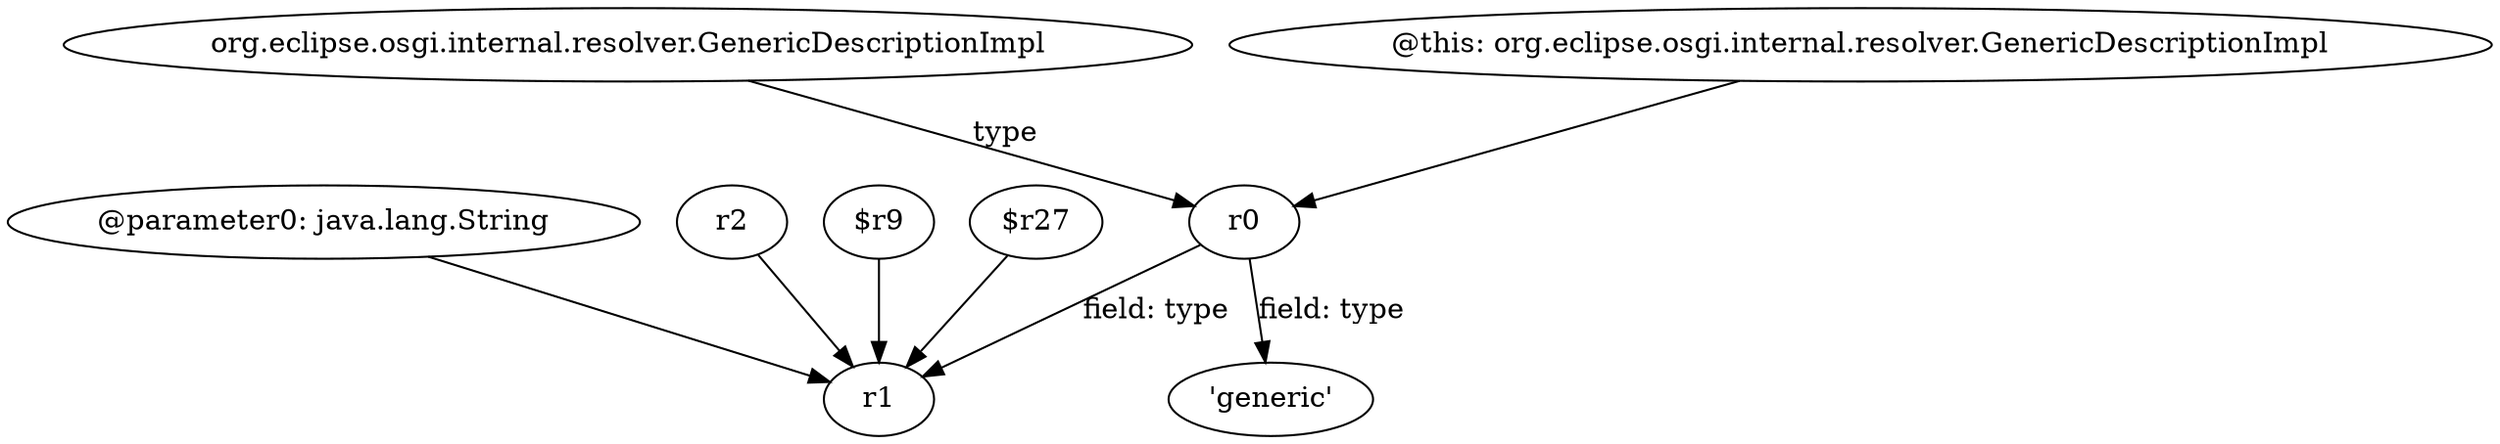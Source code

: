 digraph g {
0[label="r2"]
1[label="r1"]
0->1[label=""]
2[label="@parameter0: java.lang.String"]
2->1[label=""]
3[label="r0"]
3->1[label="field: type"]
4[label="'generic'"]
3->4[label="field: type"]
5[label="$r9"]
5->1[label=""]
6[label="org.eclipse.osgi.internal.resolver.GenericDescriptionImpl"]
6->3[label="type"]
7[label="@this: org.eclipse.osgi.internal.resolver.GenericDescriptionImpl"]
7->3[label=""]
8[label="$r27"]
8->1[label=""]
}